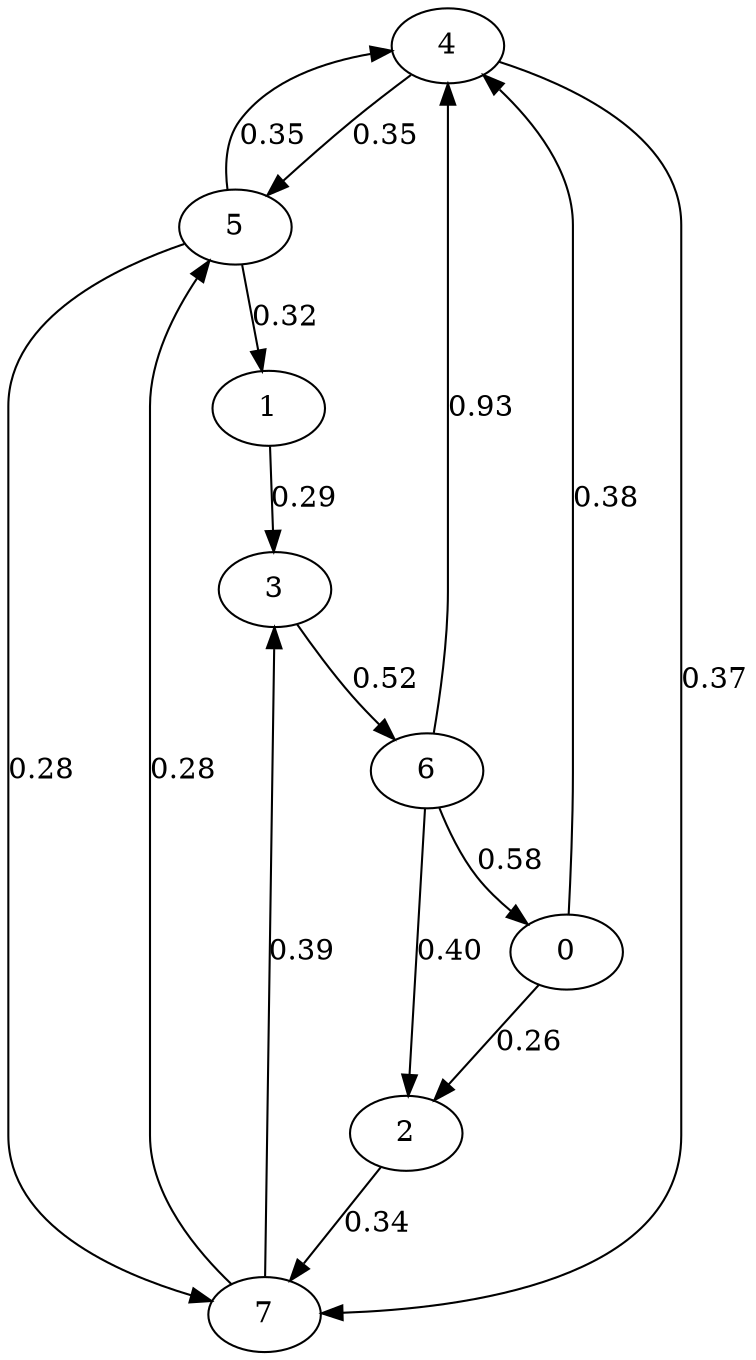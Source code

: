 digraph G {
  4 -> 5 [len=0.35, label=0.35];
  5 -> 4 [len=0.35, label=0.35];
  4 -> 7 [len=0.37, label=0.37];
  5 -> 7 [len=0.28, label=0.28];
  7 -> 5 [len=0.28, label=0.28];
  5 -> 1 [len=0.32, label=0.32];
  0 -> 4 [len=0.38, label=0.38];
  0 -> 2 [len=0.26, label=0.26];
  7 -> 3 [len=0.39, label=0.39];
  1 -> 3 [len=0.29, label=0.29];
  2 -> 7 [len=0.34, label=0.34];
  6 -> 2 [len=0.40, label=0.40];
  3 -> 6 [len=0.52, label=0.52];
  6 -> 0 [len=0.58, label=0.58];
  6 -> 4 [len=0.93, label=0.93];
}
